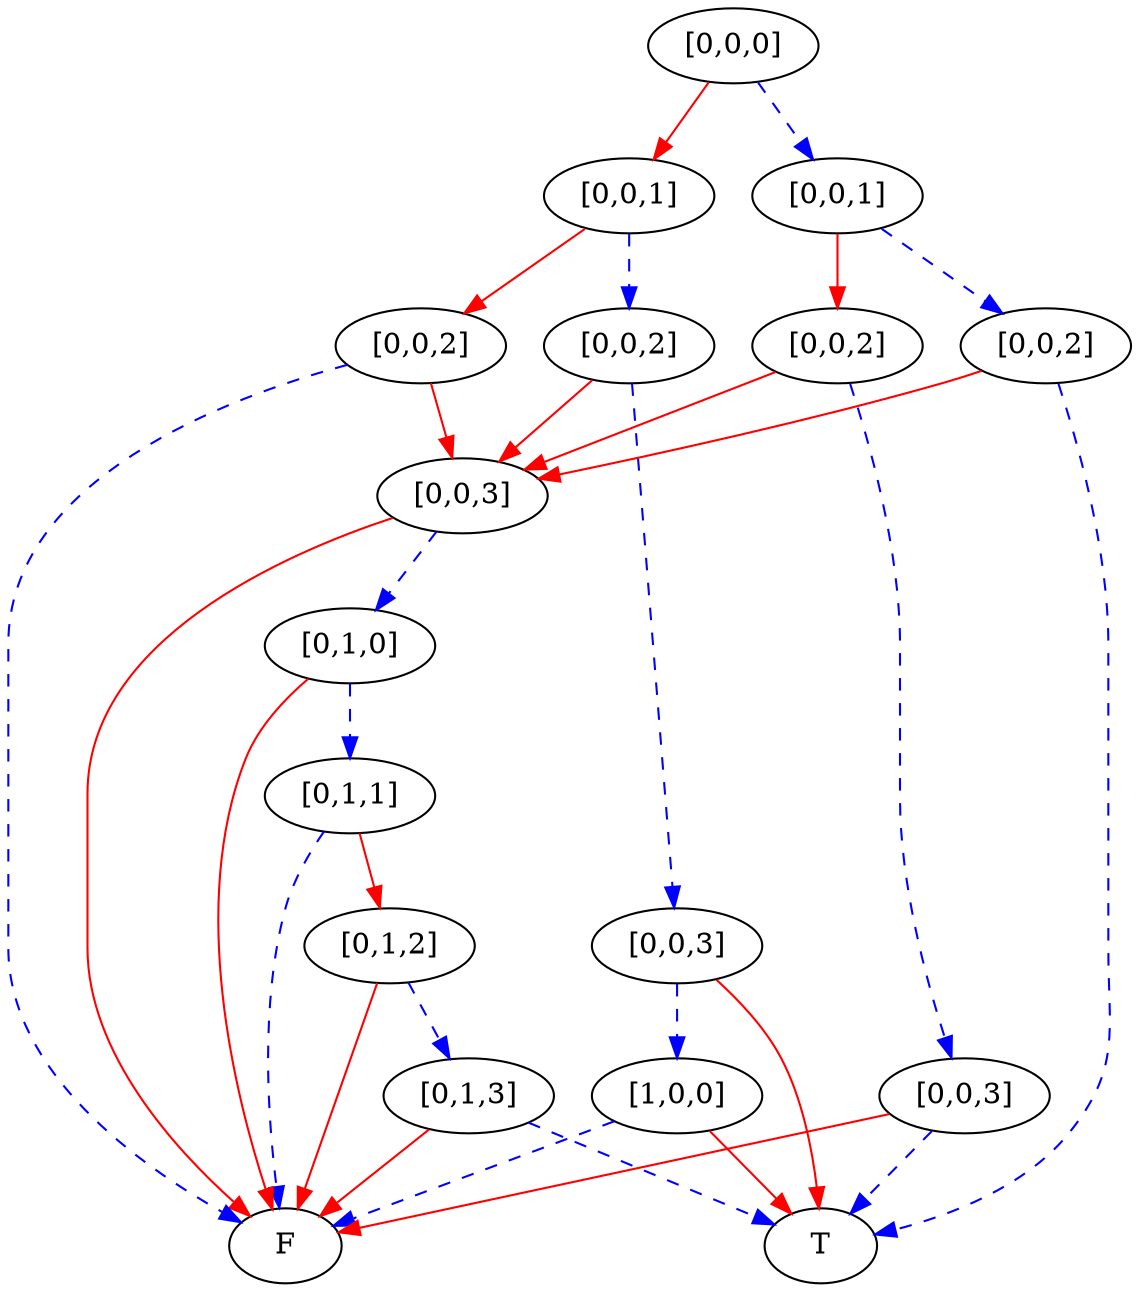 digraph {
    1 [label=F];
    2 [label=T];
    3 [label="[0,1,3]"];
    4 [label="[0,1,2]"];
    5 [label="[0,1,1]"];
    6 [label="[0,1,0]"];
    7 [label="[0,0,3]"];
    8 [label="[0,0,2]"];
    9 [label="[1,0,0]"];
    10 [label="[0,0,3]"];
    11 [label="[0,0,2]"];
    12 [label="[0,0,1]"];
    13 [label="[0,0,3]"];
    14 [label="[0,0,2]"];
    15 [label="[0,0,2]"];
    16 [label="[0,0,1]"];
    17 [label="[0,0,0]"];
    3 -> 2 [style=dashed
           ,color=blue];
    3 -> 1 [color=red];
    4 -> 3 [style=dashed
           ,color=blue];
    4 -> 1 [color=red];
    5 -> 4 [color=red];
    5 -> 1 [style=dashed
           ,color=blue];
    6 -> 5 [style=dashed
           ,color=blue];
    6 -> 1 [color=red];
    7 -> 6 [style=dashed
           ,color=blue];
    7 -> 1 [color=red];
    8 -> 7 [color=red];
    8 -> 1 [style=dashed
           ,color=blue];
    9 -> 1 [style=dashed
           ,color=blue];
    9 -> 2 [color=red];
    10 -> 9 [style=dashed
            ,color=blue];
    10 -> 2 [color=red];
    11 -> 7 [color=red];
    11 -> 10 [style=dashed
             ,color=blue];
    12 -> 8 [color=red];
    12 -> 11 [style=dashed
             ,color=blue];
    13 -> 2 [style=dashed
            ,color=blue];
    13 -> 1 [color=red];
    14 -> 7 [color=red];
    14 -> 13 [style=dashed
             ,color=blue];
    15 -> 7 [color=red];
    15 -> 2 [style=dashed
            ,color=blue];
    16 -> 14 [color=red];
    16 -> 15 [style=dashed
             ,color=blue];
    17 -> 12 [color=red];
    17 -> 16 [style=dashed
             ,color=blue];
}